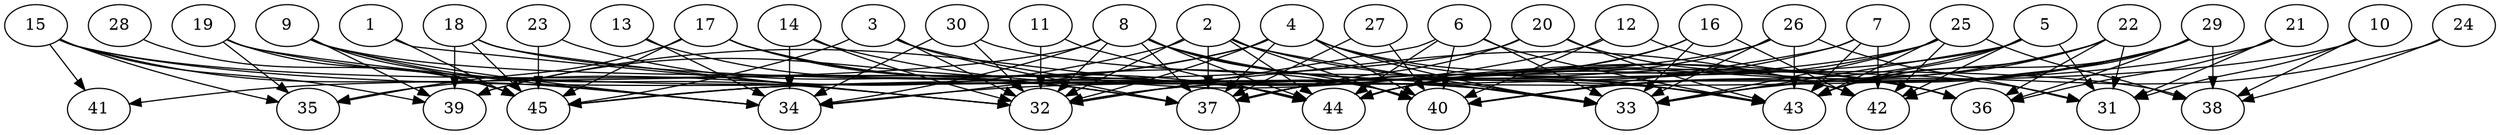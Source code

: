 // DAG automatically generated by daggen at Thu Oct  3 14:07:23 2019
// ./daggen --dot -n 45 --ccr 0.5 --fat 0.9 --regular 0.9 --density 0.5 --mindata 5242880 --maxdata 52428800 
digraph G {
  1 [size="20162560", alpha="0.18", expect_size="10081280"] 
  1 -> 32 [size ="10081280"]
  1 -> 45 [size ="10081280"]
  2 [size="22661120", alpha="0.09", expect_size="11330560"] 
  2 -> 32 [size ="11330560"]
  2 -> 33 [size ="11330560"]
  2 -> 35 [size ="11330560"]
  2 -> 36 [size ="11330560"]
  2 -> 37 [size ="11330560"]
  2 -> 40 [size ="11330560"]
  2 -> 44 [size ="11330560"]
  3 [size="45457408", alpha="0.11", expect_size="22728704"] 
  3 -> 32 [size ="22728704"]
  3 -> 36 [size ="22728704"]
  3 -> 37 [size ="22728704"]
  3 -> 45 [size ="22728704"]
  4 [size="90128384", alpha="0.13", expect_size="45064192"] 
  4 -> 32 [size ="45064192"]
  4 -> 33 [size ="45064192"]
  4 -> 34 [size ="45064192"]
  4 -> 37 [size ="45064192"]
  4 -> 39 [size ="45064192"]
  4 -> 40 [size ="45064192"]
  4 -> 42 [size ="45064192"]
  4 -> 43 [size ="45064192"]
  5 [size="59461632", alpha="0.02", expect_size="29730816"] 
  5 -> 31 [size ="29730816"]
  5 -> 32 [size ="29730816"]
  5 -> 33 [size ="29730816"]
  5 -> 40 [size ="29730816"]
  5 -> 42 [size ="29730816"]
  5 -> 43 [size ="29730816"]
  6 [size="63569920", alpha="0.06", expect_size="31784960"] 
  6 -> 32 [size ="31784960"]
  6 -> 33 [size ="31784960"]
  6 -> 40 [size ="31784960"]
  6 -> 43 [size ="31784960"]
  6 -> 44 [size ="31784960"]
  7 [size="84979712", alpha="0.04", expect_size="42489856"] 
  7 -> 37 [size ="42489856"]
  7 -> 40 [size ="42489856"]
  7 -> 42 [size ="42489856"]
  7 -> 43 [size ="42489856"]
  8 [size="60456960", alpha="0.07", expect_size="30228480"] 
  8 -> 32 [size ="30228480"]
  8 -> 33 [size ="30228480"]
  8 -> 34 [size ="30228480"]
  8 -> 37 [size ="30228480"]
  8 -> 40 [size ="30228480"]
  8 -> 41 [size ="30228480"]
  8 -> 43 [size ="30228480"]
  8 -> 44 [size ="30228480"]
  9 [size="103997440", alpha="0.06", expect_size="51998720"] 
  9 -> 32 [size ="51998720"]
  9 -> 34 [size ="51998720"]
  9 -> 39 [size ="51998720"]
  9 -> 44 [size ="51998720"]
  9 -> 45 [size ="51998720"]
  10 [size="98783232", alpha="0.16", expect_size="49391616"] 
  10 -> 31 [size ="49391616"]
  10 -> 32 [size ="49391616"]
  10 -> 38 [size ="49391616"]
  11 [size="79726592", alpha="0.03", expect_size="39863296"] 
  11 -> 32 [size ="39863296"]
  11 -> 44 [size ="39863296"]
  12 [size="70539264", alpha="0.15", expect_size="35269632"] 
  12 -> 31 [size ="35269632"]
  12 -> 39 [size ="35269632"]
  12 -> 40 [size ="35269632"]
  13 [size="17391616", alpha="0.01", expect_size="8695808"] 
  13 -> 34 [size ="8695808"]
  13 -> 37 [size ="8695808"]
  14 [size="69621760", alpha="0.08", expect_size="34810880"] 
  14 -> 32 [size ="34810880"]
  14 -> 34 [size ="34810880"]
  14 -> 42 [size ="34810880"]
  15 [size="36972544", alpha="0.17", expect_size="18486272"] 
  15 -> 33 [size ="18486272"]
  15 -> 34 [size ="18486272"]
  15 -> 35 [size ="18486272"]
  15 -> 39 [size ="18486272"]
  15 -> 41 [size ="18486272"]
  15 -> 44 [size ="18486272"]
  16 [size="44638208", alpha="0.03", expect_size="22319104"] 
  16 -> 33 [size ="22319104"]
  16 -> 37 [size ="22319104"]
  16 -> 42 [size ="22319104"]
  16 -> 44 [size ="22319104"]
  17 [size="74864640", alpha="0.18", expect_size="37432320"] 
  17 -> 35 [size ="37432320"]
  17 -> 37 [size ="37432320"]
  17 -> 40 [size ="37432320"]
  17 -> 44 [size ="37432320"]
  17 -> 45 [size ="37432320"]
  18 [size="95258624", alpha="0.01", expect_size="47629312"] 
  18 -> 32 [size ="47629312"]
  18 -> 33 [size ="47629312"]
  18 -> 39 [size ="47629312"]
  18 -> 45 [size ="47629312"]
  19 [size="36231168", alpha="0.12", expect_size="18115584"] 
  19 -> 34 [size ="18115584"]
  19 -> 35 [size ="18115584"]
  19 -> 43 [size ="18115584"]
  19 -> 45 [size ="18115584"]
  20 [size="63315968", alpha="0.12", expect_size="31657984"] 
  20 -> 36 [size ="31657984"]
  20 -> 37 [size ="31657984"]
  20 -> 43 [size ="31657984"]
  20 -> 45 [size ="31657984"]
  21 [size="46067712", alpha="0.14", expect_size="23033856"] 
  21 -> 31 [size ="23033856"]
  21 -> 34 [size ="23033856"]
  21 -> 36 [size ="23033856"]
  22 [size="60108800", alpha="0.19", expect_size="30054400"] 
  22 -> 31 [size ="30054400"]
  22 -> 33 [size ="30054400"]
  22 -> 36 [size ="30054400"]
  22 -> 43 [size ="30054400"]
  22 -> 44 [size ="30054400"]
  23 [size="36212736", alpha="0.11", expect_size="18106368"] 
  23 -> 37 [size ="18106368"]
  23 -> 45 [size ="18106368"]
  24 [size="40341504", alpha="0.20", expect_size="20170752"] 
  24 -> 33 [size ="20170752"]
  24 -> 38 [size ="20170752"]
  25 [size="77144064", alpha="0.19", expect_size="38572032"] 
  25 -> 33 [size ="38572032"]
  25 -> 38 [size ="38572032"]
  25 -> 42 [size ="38572032"]
  25 -> 43 [size ="38572032"]
  25 -> 44 [size ="38572032"]
  25 -> 45 [size ="38572032"]
  26 [size="64747520", alpha="0.10", expect_size="32373760"] 
  26 -> 31 [size ="32373760"]
  26 -> 33 [size ="32373760"]
  26 -> 43 [size ="32373760"]
  26 -> 44 [size ="32373760"]
  26 -> 45 [size ="32373760"]
  27 [size="78309376", alpha="0.16", expect_size="39154688"] 
  27 -> 37 [size ="39154688"]
  27 -> 40 [size ="39154688"]
  28 [size="68126720", alpha="0.13", expect_size="34063360"] 
  28 -> 45 [size ="34063360"]
  29 [size="72073216", alpha="0.10", expect_size="36036608"] 
  29 -> 36 [size ="36036608"]
  29 -> 38 [size ="36036608"]
  29 -> 40 [size ="36036608"]
  29 -> 42 [size ="36036608"]
  29 -> 43 [size ="36036608"]
  29 -> 44 [size ="36036608"]
  30 [size="36540416", alpha="0.05", expect_size="18270208"] 
  30 -> 32 [size ="18270208"]
  30 -> 34 [size ="18270208"]
  30 -> 38 [size ="18270208"]
  31 [size="95238144", alpha="0.15", expect_size="47619072"] 
  32 [size="69103616", alpha="0.18", expect_size="34551808"] 
  33 [size="64681984", alpha="0.02", expect_size="32340992"] 
  34 [size="22575104", alpha="0.19", expect_size="11287552"] 
  35 [size="22423552", alpha="0.02", expect_size="11211776"] 
  36 [size="18837504", alpha="0.11", expect_size="9418752"] 
  37 [size="64894976", alpha="0.15", expect_size="32447488"] 
  38 [size="46354432", alpha="0.16", expect_size="23177216"] 
  39 [size="13182976", alpha="0.03", expect_size="6591488"] 
  40 [size="58896384", alpha="0.01", expect_size="29448192"] 
  41 [size="83050496", alpha="0.06", expect_size="41525248"] 
  42 [size="60516352", alpha="0.02", expect_size="30258176"] 
  43 [size="51347456", alpha="0.04", expect_size="25673728"] 
  44 [size="62449664", alpha="0.11", expect_size="31224832"] 
  45 [size="58591232", alpha="0.13", expect_size="29295616"] 
}

